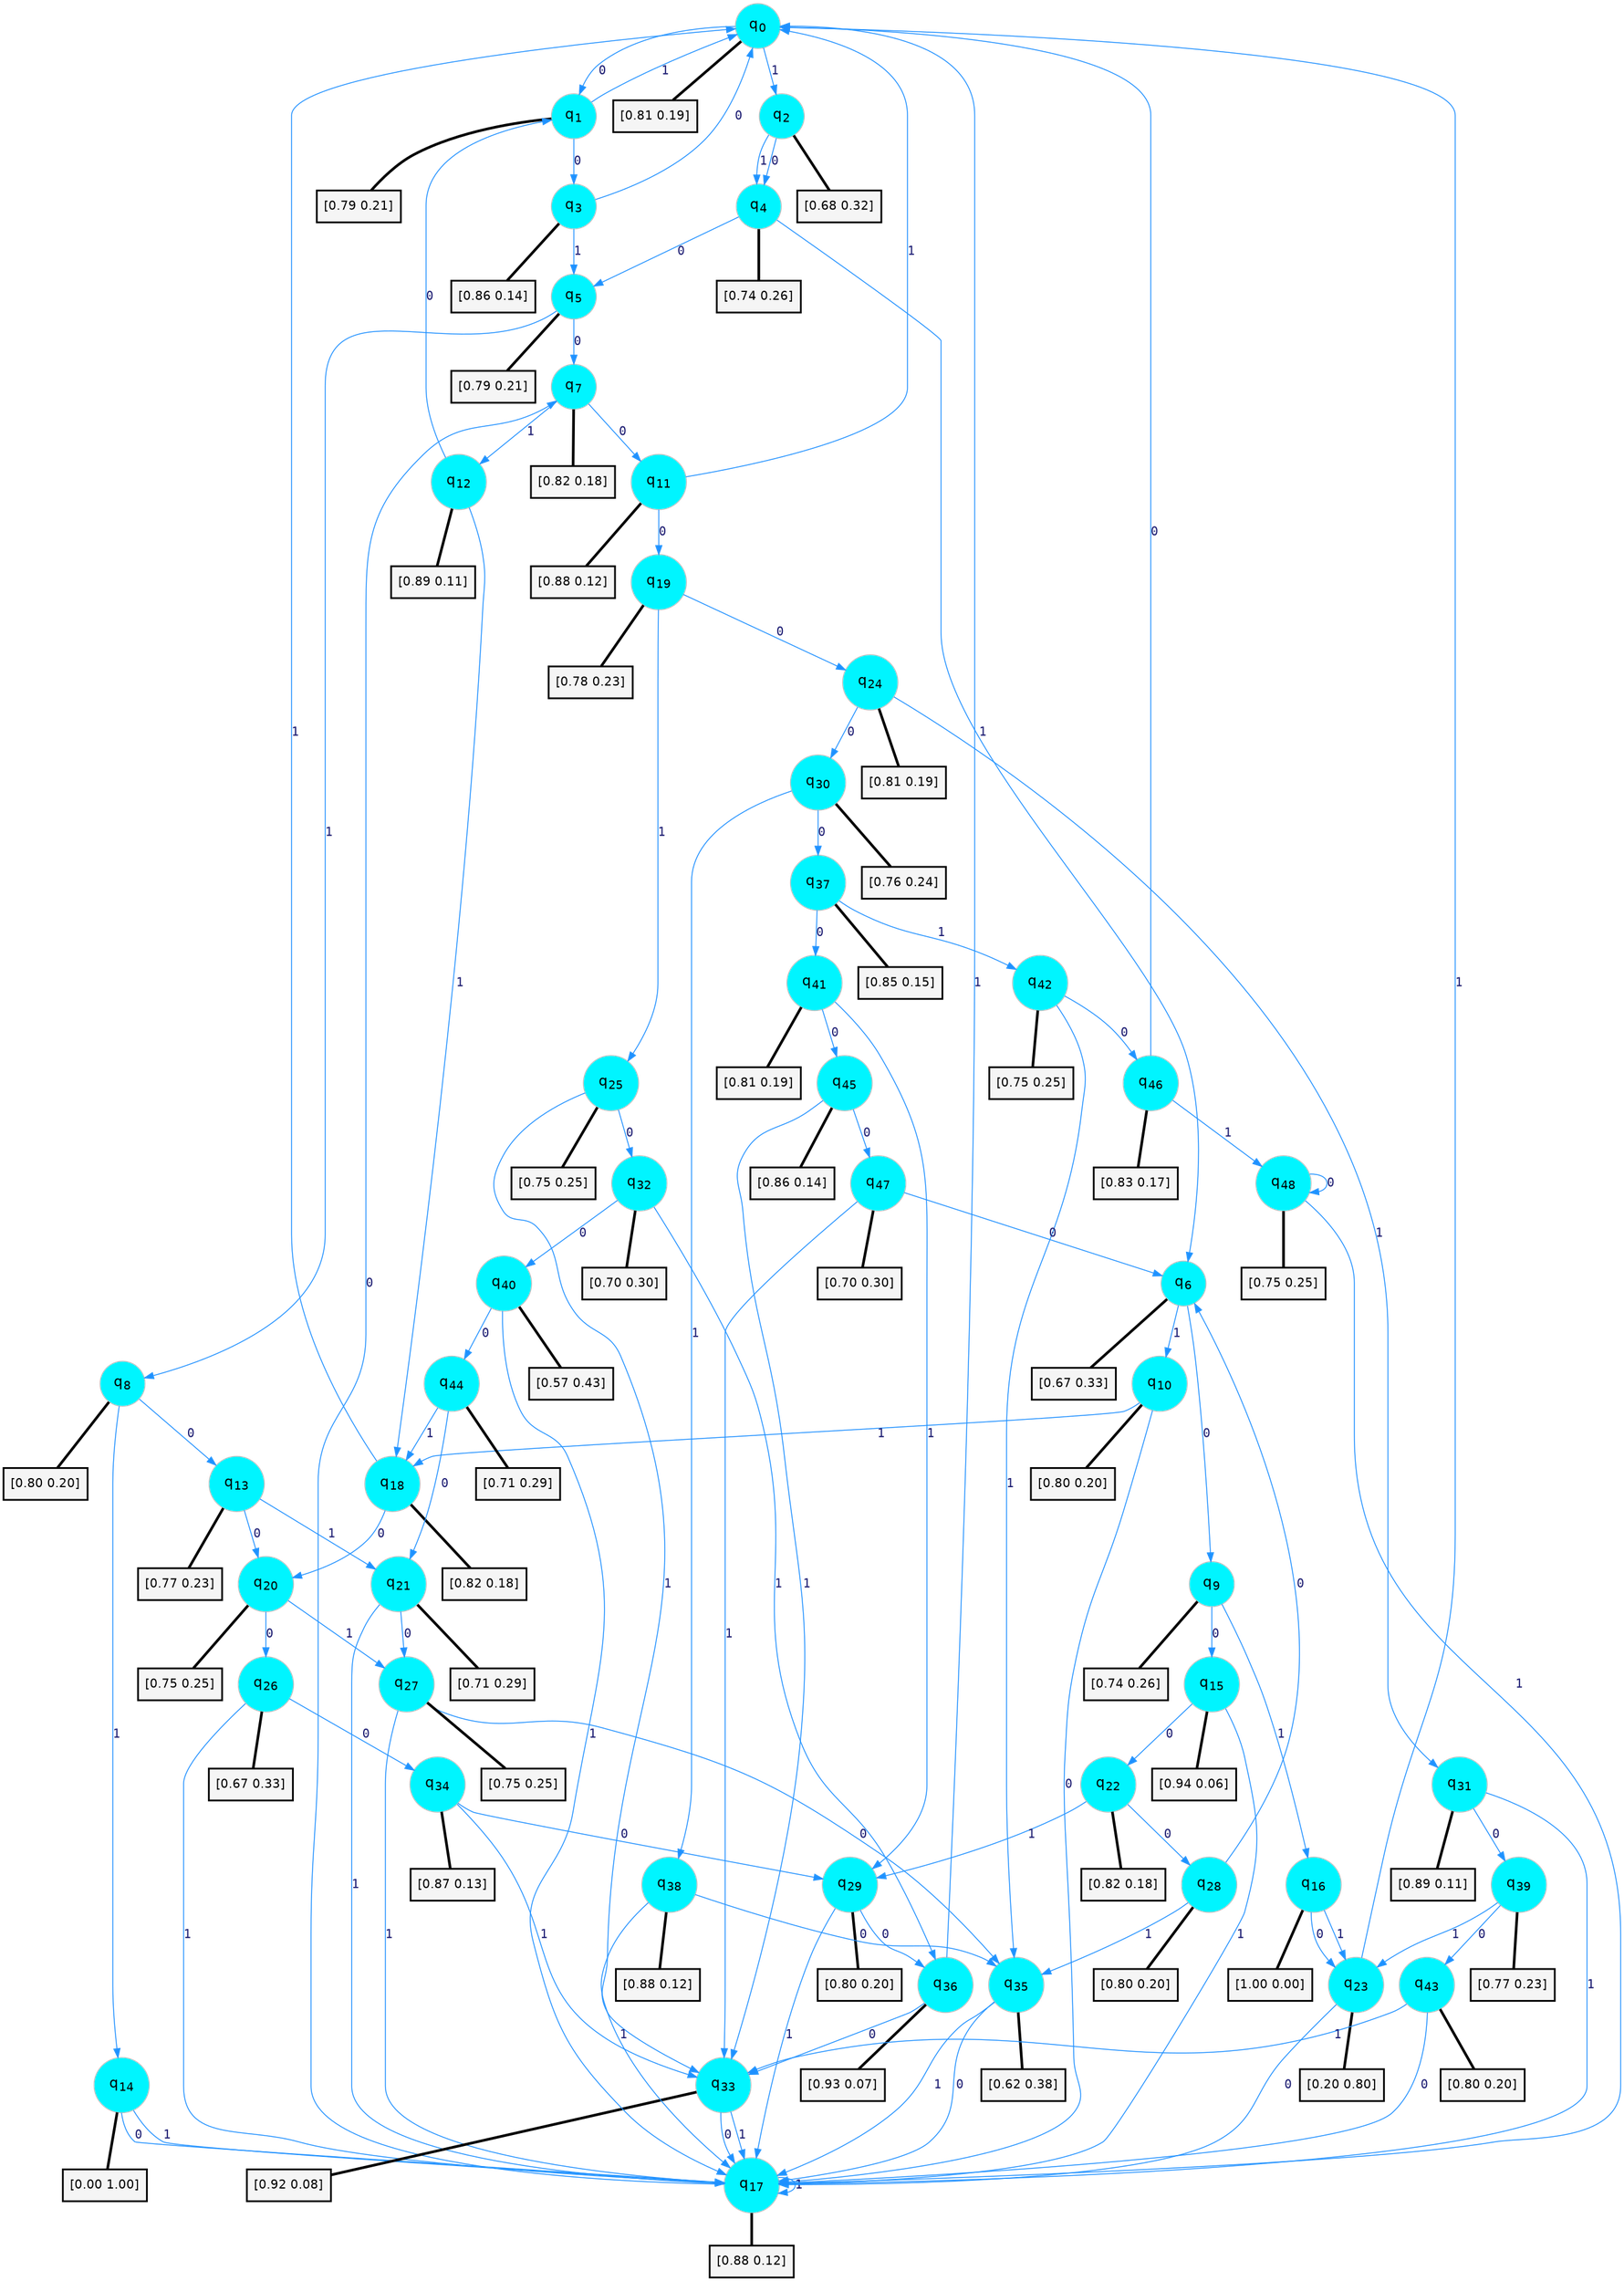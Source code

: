 digraph G {
graph [
bgcolor=transparent, dpi=300, rankdir=TD, size="40,25"];
node [
color=gray, fillcolor=turquoise1, fontcolor=black, fontname=Helvetica, fontsize=16, fontweight=bold, shape=circle, style=filled];
edge [
arrowsize=1, color=dodgerblue1, fontcolor=midnightblue, fontname=courier, fontweight=bold, penwidth=1, style=solid, weight=20];
0[label=<q<SUB>0</SUB>>];
1[label=<q<SUB>1</SUB>>];
2[label=<q<SUB>2</SUB>>];
3[label=<q<SUB>3</SUB>>];
4[label=<q<SUB>4</SUB>>];
5[label=<q<SUB>5</SUB>>];
6[label=<q<SUB>6</SUB>>];
7[label=<q<SUB>7</SUB>>];
8[label=<q<SUB>8</SUB>>];
9[label=<q<SUB>9</SUB>>];
10[label=<q<SUB>10</SUB>>];
11[label=<q<SUB>11</SUB>>];
12[label=<q<SUB>12</SUB>>];
13[label=<q<SUB>13</SUB>>];
14[label=<q<SUB>14</SUB>>];
15[label=<q<SUB>15</SUB>>];
16[label=<q<SUB>16</SUB>>];
17[label=<q<SUB>17</SUB>>];
18[label=<q<SUB>18</SUB>>];
19[label=<q<SUB>19</SUB>>];
20[label=<q<SUB>20</SUB>>];
21[label=<q<SUB>21</SUB>>];
22[label=<q<SUB>22</SUB>>];
23[label=<q<SUB>23</SUB>>];
24[label=<q<SUB>24</SUB>>];
25[label=<q<SUB>25</SUB>>];
26[label=<q<SUB>26</SUB>>];
27[label=<q<SUB>27</SUB>>];
28[label=<q<SUB>28</SUB>>];
29[label=<q<SUB>29</SUB>>];
30[label=<q<SUB>30</SUB>>];
31[label=<q<SUB>31</SUB>>];
32[label=<q<SUB>32</SUB>>];
33[label=<q<SUB>33</SUB>>];
34[label=<q<SUB>34</SUB>>];
35[label=<q<SUB>35</SUB>>];
36[label=<q<SUB>36</SUB>>];
37[label=<q<SUB>37</SUB>>];
38[label=<q<SUB>38</SUB>>];
39[label=<q<SUB>39</SUB>>];
40[label=<q<SUB>40</SUB>>];
41[label=<q<SUB>41</SUB>>];
42[label=<q<SUB>42</SUB>>];
43[label=<q<SUB>43</SUB>>];
44[label=<q<SUB>44</SUB>>];
45[label=<q<SUB>45</SUB>>];
46[label=<q<SUB>46</SUB>>];
47[label=<q<SUB>47</SUB>>];
48[label=<q<SUB>48</SUB>>];
49[label="[0.81 0.19]", shape=box,fontcolor=black, fontname=Helvetica, fontsize=14, penwidth=2, fillcolor=whitesmoke,color=black];
50[label="[0.79 0.21]", shape=box,fontcolor=black, fontname=Helvetica, fontsize=14, penwidth=2, fillcolor=whitesmoke,color=black];
51[label="[0.68 0.32]", shape=box,fontcolor=black, fontname=Helvetica, fontsize=14, penwidth=2, fillcolor=whitesmoke,color=black];
52[label="[0.86 0.14]", shape=box,fontcolor=black, fontname=Helvetica, fontsize=14, penwidth=2, fillcolor=whitesmoke,color=black];
53[label="[0.74 0.26]", shape=box,fontcolor=black, fontname=Helvetica, fontsize=14, penwidth=2, fillcolor=whitesmoke,color=black];
54[label="[0.79 0.21]", shape=box,fontcolor=black, fontname=Helvetica, fontsize=14, penwidth=2, fillcolor=whitesmoke,color=black];
55[label="[0.67 0.33]", shape=box,fontcolor=black, fontname=Helvetica, fontsize=14, penwidth=2, fillcolor=whitesmoke,color=black];
56[label="[0.82 0.18]", shape=box,fontcolor=black, fontname=Helvetica, fontsize=14, penwidth=2, fillcolor=whitesmoke,color=black];
57[label="[0.80 0.20]", shape=box,fontcolor=black, fontname=Helvetica, fontsize=14, penwidth=2, fillcolor=whitesmoke,color=black];
58[label="[0.74 0.26]", shape=box,fontcolor=black, fontname=Helvetica, fontsize=14, penwidth=2, fillcolor=whitesmoke,color=black];
59[label="[0.80 0.20]", shape=box,fontcolor=black, fontname=Helvetica, fontsize=14, penwidth=2, fillcolor=whitesmoke,color=black];
60[label="[0.88 0.12]", shape=box,fontcolor=black, fontname=Helvetica, fontsize=14, penwidth=2, fillcolor=whitesmoke,color=black];
61[label="[0.89 0.11]", shape=box,fontcolor=black, fontname=Helvetica, fontsize=14, penwidth=2, fillcolor=whitesmoke,color=black];
62[label="[0.77 0.23]", shape=box,fontcolor=black, fontname=Helvetica, fontsize=14, penwidth=2, fillcolor=whitesmoke,color=black];
63[label="[0.00 1.00]", shape=box,fontcolor=black, fontname=Helvetica, fontsize=14, penwidth=2, fillcolor=whitesmoke,color=black];
64[label="[0.94 0.06]", shape=box,fontcolor=black, fontname=Helvetica, fontsize=14, penwidth=2, fillcolor=whitesmoke,color=black];
65[label="[1.00 0.00]", shape=box,fontcolor=black, fontname=Helvetica, fontsize=14, penwidth=2, fillcolor=whitesmoke,color=black];
66[label="[0.88 0.12]", shape=box,fontcolor=black, fontname=Helvetica, fontsize=14, penwidth=2, fillcolor=whitesmoke,color=black];
67[label="[0.82 0.18]", shape=box,fontcolor=black, fontname=Helvetica, fontsize=14, penwidth=2, fillcolor=whitesmoke,color=black];
68[label="[0.78 0.23]", shape=box,fontcolor=black, fontname=Helvetica, fontsize=14, penwidth=2, fillcolor=whitesmoke,color=black];
69[label="[0.75 0.25]", shape=box,fontcolor=black, fontname=Helvetica, fontsize=14, penwidth=2, fillcolor=whitesmoke,color=black];
70[label="[0.71 0.29]", shape=box,fontcolor=black, fontname=Helvetica, fontsize=14, penwidth=2, fillcolor=whitesmoke,color=black];
71[label="[0.82 0.18]", shape=box,fontcolor=black, fontname=Helvetica, fontsize=14, penwidth=2, fillcolor=whitesmoke,color=black];
72[label="[0.20 0.80]", shape=box,fontcolor=black, fontname=Helvetica, fontsize=14, penwidth=2, fillcolor=whitesmoke,color=black];
73[label="[0.81 0.19]", shape=box,fontcolor=black, fontname=Helvetica, fontsize=14, penwidth=2, fillcolor=whitesmoke,color=black];
74[label="[0.75 0.25]", shape=box,fontcolor=black, fontname=Helvetica, fontsize=14, penwidth=2, fillcolor=whitesmoke,color=black];
75[label="[0.67 0.33]", shape=box,fontcolor=black, fontname=Helvetica, fontsize=14, penwidth=2, fillcolor=whitesmoke,color=black];
76[label="[0.75 0.25]", shape=box,fontcolor=black, fontname=Helvetica, fontsize=14, penwidth=2, fillcolor=whitesmoke,color=black];
77[label="[0.80 0.20]", shape=box,fontcolor=black, fontname=Helvetica, fontsize=14, penwidth=2, fillcolor=whitesmoke,color=black];
78[label="[0.80 0.20]", shape=box,fontcolor=black, fontname=Helvetica, fontsize=14, penwidth=2, fillcolor=whitesmoke,color=black];
79[label="[0.76 0.24]", shape=box,fontcolor=black, fontname=Helvetica, fontsize=14, penwidth=2, fillcolor=whitesmoke,color=black];
80[label="[0.89 0.11]", shape=box,fontcolor=black, fontname=Helvetica, fontsize=14, penwidth=2, fillcolor=whitesmoke,color=black];
81[label="[0.70 0.30]", shape=box,fontcolor=black, fontname=Helvetica, fontsize=14, penwidth=2, fillcolor=whitesmoke,color=black];
82[label="[0.92 0.08]", shape=box,fontcolor=black, fontname=Helvetica, fontsize=14, penwidth=2, fillcolor=whitesmoke,color=black];
83[label="[0.87 0.13]", shape=box,fontcolor=black, fontname=Helvetica, fontsize=14, penwidth=2, fillcolor=whitesmoke,color=black];
84[label="[0.62 0.38]", shape=box,fontcolor=black, fontname=Helvetica, fontsize=14, penwidth=2, fillcolor=whitesmoke,color=black];
85[label="[0.93 0.07]", shape=box,fontcolor=black, fontname=Helvetica, fontsize=14, penwidth=2, fillcolor=whitesmoke,color=black];
86[label="[0.85 0.15]", shape=box,fontcolor=black, fontname=Helvetica, fontsize=14, penwidth=2, fillcolor=whitesmoke,color=black];
87[label="[0.88 0.12]", shape=box,fontcolor=black, fontname=Helvetica, fontsize=14, penwidth=2, fillcolor=whitesmoke,color=black];
88[label="[0.77 0.23]", shape=box,fontcolor=black, fontname=Helvetica, fontsize=14, penwidth=2, fillcolor=whitesmoke,color=black];
89[label="[0.57 0.43]", shape=box,fontcolor=black, fontname=Helvetica, fontsize=14, penwidth=2, fillcolor=whitesmoke,color=black];
90[label="[0.81 0.19]", shape=box,fontcolor=black, fontname=Helvetica, fontsize=14, penwidth=2, fillcolor=whitesmoke,color=black];
91[label="[0.75 0.25]", shape=box,fontcolor=black, fontname=Helvetica, fontsize=14, penwidth=2, fillcolor=whitesmoke,color=black];
92[label="[0.80 0.20]", shape=box,fontcolor=black, fontname=Helvetica, fontsize=14, penwidth=2, fillcolor=whitesmoke,color=black];
93[label="[0.71 0.29]", shape=box,fontcolor=black, fontname=Helvetica, fontsize=14, penwidth=2, fillcolor=whitesmoke,color=black];
94[label="[0.86 0.14]", shape=box,fontcolor=black, fontname=Helvetica, fontsize=14, penwidth=2, fillcolor=whitesmoke,color=black];
95[label="[0.83 0.17]", shape=box,fontcolor=black, fontname=Helvetica, fontsize=14, penwidth=2, fillcolor=whitesmoke,color=black];
96[label="[0.70 0.30]", shape=box,fontcolor=black, fontname=Helvetica, fontsize=14, penwidth=2, fillcolor=whitesmoke,color=black];
97[label="[0.75 0.25]", shape=box,fontcolor=black, fontname=Helvetica, fontsize=14, penwidth=2, fillcolor=whitesmoke,color=black];
0->1 [label=0];
0->2 [label=1];
0->49 [arrowhead=none, penwidth=3,color=black];
1->3 [label=0];
1->0 [label=1];
1->50 [arrowhead=none, penwidth=3,color=black];
2->4 [label=0];
2->4 [label=1];
2->51 [arrowhead=none, penwidth=3,color=black];
3->0 [label=0];
3->5 [label=1];
3->52 [arrowhead=none, penwidth=3,color=black];
4->5 [label=0];
4->6 [label=1];
4->53 [arrowhead=none, penwidth=3,color=black];
5->7 [label=0];
5->8 [label=1];
5->54 [arrowhead=none, penwidth=3,color=black];
6->9 [label=0];
6->10 [label=1];
6->55 [arrowhead=none, penwidth=3,color=black];
7->11 [label=0];
7->12 [label=1];
7->56 [arrowhead=none, penwidth=3,color=black];
8->13 [label=0];
8->14 [label=1];
8->57 [arrowhead=none, penwidth=3,color=black];
9->15 [label=0];
9->16 [label=1];
9->58 [arrowhead=none, penwidth=3,color=black];
10->17 [label=0];
10->18 [label=1];
10->59 [arrowhead=none, penwidth=3,color=black];
11->19 [label=0];
11->0 [label=1];
11->60 [arrowhead=none, penwidth=3,color=black];
12->1 [label=0];
12->18 [label=1];
12->61 [arrowhead=none, penwidth=3,color=black];
13->20 [label=0];
13->21 [label=1];
13->62 [arrowhead=none, penwidth=3,color=black];
14->17 [label=0];
14->17 [label=1];
14->63 [arrowhead=none, penwidth=3,color=black];
15->22 [label=0];
15->17 [label=1];
15->64 [arrowhead=none, penwidth=3,color=black];
16->23 [label=0];
16->23 [label=1];
16->65 [arrowhead=none, penwidth=3,color=black];
17->7 [label=0];
17->17 [label=1];
17->66 [arrowhead=none, penwidth=3,color=black];
18->20 [label=0];
18->0 [label=1];
18->67 [arrowhead=none, penwidth=3,color=black];
19->24 [label=0];
19->25 [label=1];
19->68 [arrowhead=none, penwidth=3,color=black];
20->26 [label=0];
20->27 [label=1];
20->69 [arrowhead=none, penwidth=3,color=black];
21->27 [label=0];
21->17 [label=1];
21->70 [arrowhead=none, penwidth=3,color=black];
22->28 [label=0];
22->29 [label=1];
22->71 [arrowhead=none, penwidth=3,color=black];
23->17 [label=0];
23->0 [label=1];
23->72 [arrowhead=none, penwidth=3,color=black];
24->30 [label=0];
24->31 [label=1];
24->73 [arrowhead=none, penwidth=3,color=black];
25->32 [label=0];
25->33 [label=1];
25->74 [arrowhead=none, penwidth=3,color=black];
26->34 [label=0];
26->17 [label=1];
26->75 [arrowhead=none, penwidth=3,color=black];
27->35 [label=0];
27->17 [label=1];
27->76 [arrowhead=none, penwidth=3,color=black];
28->6 [label=0];
28->35 [label=1];
28->77 [arrowhead=none, penwidth=3,color=black];
29->36 [label=0];
29->17 [label=1];
29->78 [arrowhead=none, penwidth=3,color=black];
30->37 [label=0];
30->38 [label=1];
30->79 [arrowhead=none, penwidth=3,color=black];
31->39 [label=0];
31->17 [label=1];
31->80 [arrowhead=none, penwidth=3,color=black];
32->40 [label=0];
32->36 [label=1];
32->81 [arrowhead=none, penwidth=3,color=black];
33->17 [label=0];
33->17 [label=1];
33->82 [arrowhead=none, penwidth=3,color=black];
34->29 [label=0];
34->33 [label=1];
34->83 [arrowhead=none, penwidth=3,color=black];
35->17 [label=0];
35->17 [label=1];
35->84 [arrowhead=none, penwidth=3,color=black];
36->33 [label=0];
36->0 [label=1];
36->85 [arrowhead=none, penwidth=3,color=black];
37->41 [label=0];
37->42 [label=1];
37->86 [arrowhead=none, penwidth=3,color=black];
38->35 [label=0];
38->17 [label=1];
38->87 [arrowhead=none, penwidth=3,color=black];
39->43 [label=0];
39->23 [label=1];
39->88 [arrowhead=none, penwidth=3,color=black];
40->44 [label=0];
40->17 [label=1];
40->89 [arrowhead=none, penwidth=3,color=black];
41->45 [label=0];
41->29 [label=1];
41->90 [arrowhead=none, penwidth=3,color=black];
42->46 [label=0];
42->35 [label=1];
42->91 [arrowhead=none, penwidth=3,color=black];
43->17 [label=0];
43->33 [label=1];
43->92 [arrowhead=none, penwidth=3,color=black];
44->21 [label=0];
44->18 [label=1];
44->93 [arrowhead=none, penwidth=3,color=black];
45->47 [label=0];
45->33 [label=1];
45->94 [arrowhead=none, penwidth=3,color=black];
46->0 [label=0];
46->48 [label=1];
46->95 [arrowhead=none, penwidth=3,color=black];
47->6 [label=0];
47->33 [label=1];
47->96 [arrowhead=none, penwidth=3,color=black];
48->48 [label=0];
48->17 [label=1];
48->97 [arrowhead=none, penwidth=3,color=black];
}
